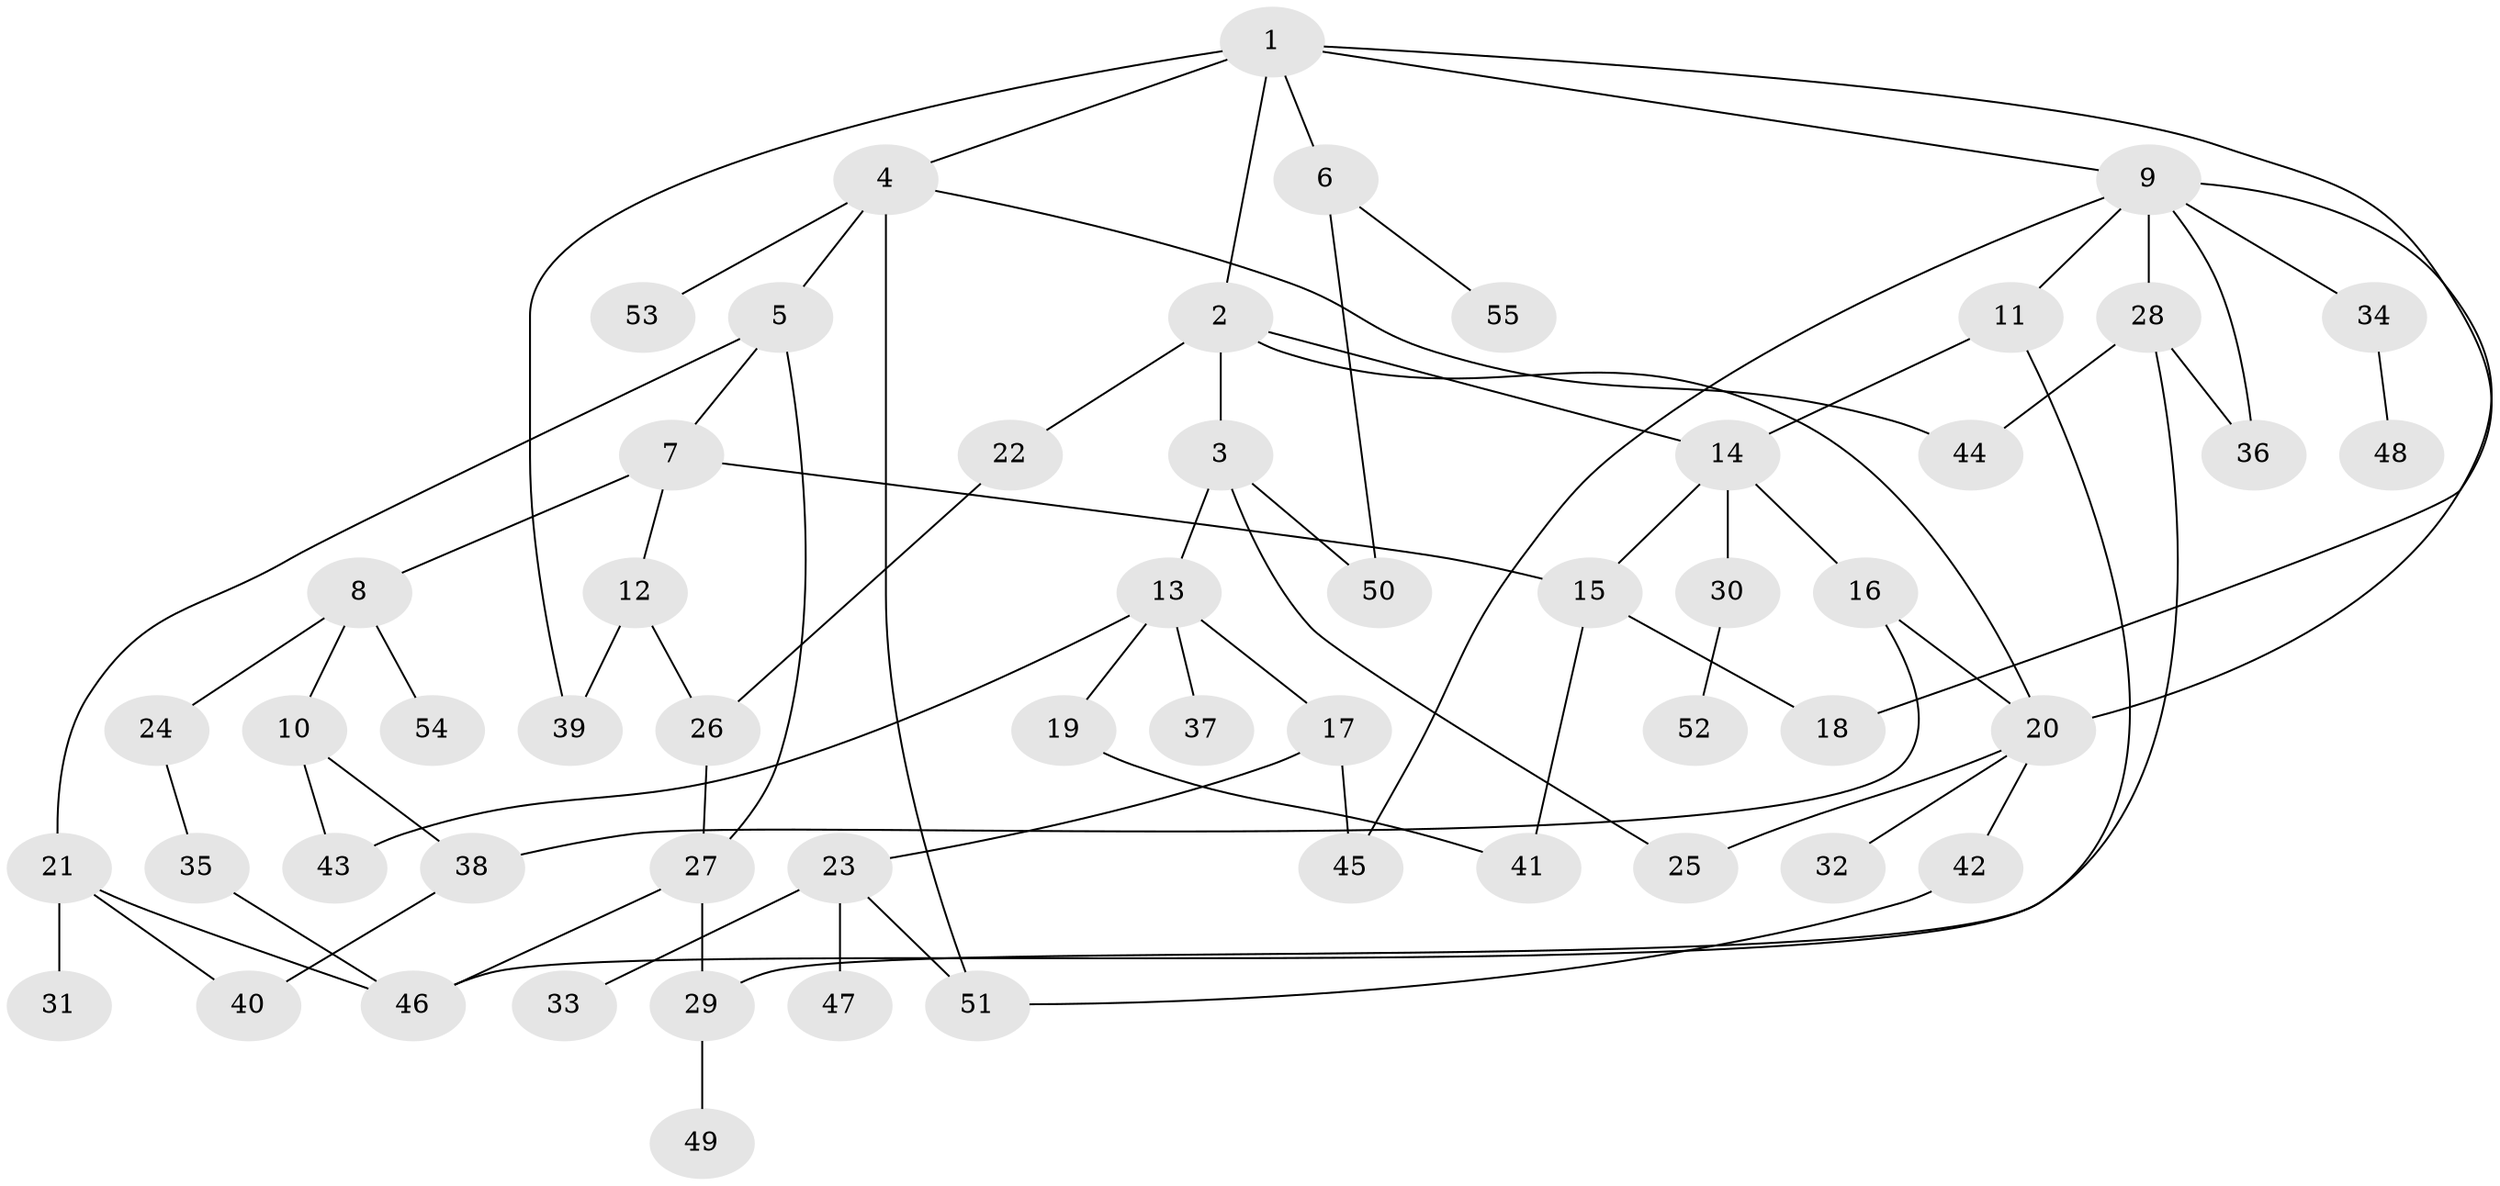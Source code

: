 // coarse degree distribution, {7: 0.045454545454545456, 9: 0.045454545454545456, 2: 0.3181818181818182, 3: 0.13636363636363635, 5: 0.09090909090909091, 1: 0.22727272727272727, 6: 0.045454545454545456, 4: 0.09090909090909091}
// Generated by graph-tools (version 1.1) at 2025/45/03/04/25 21:45:22]
// undirected, 55 vertices, 77 edges
graph export_dot {
graph [start="1"]
  node [color=gray90,style=filled];
  1;
  2;
  3;
  4;
  5;
  6;
  7;
  8;
  9;
  10;
  11;
  12;
  13;
  14;
  15;
  16;
  17;
  18;
  19;
  20;
  21;
  22;
  23;
  24;
  25;
  26;
  27;
  28;
  29;
  30;
  31;
  32;
  33;
  34;
  35;
  36;
  37;
  38;
  39;
  40;
  41;
  42;
  43;
  44;
  45;
  46;
  47;
  48;
  49;
  50;
  51;
  52;
  53;
  54;
  55;
  1 -- 2;
  1 -- 4;
  1 -- 6;
  1 -- 9;
  1 -- 39;
  1 -- 18;
  2 -- 3;
  2 -- 14;
  2 -- 22;
  2 -- 20;
  3 -- 13;
  3 -- 50;
  3 -- 25;
  4 -- 5;
  4 -- 53;
  4 -- 51;
  4 -- 44;
  5 -- 7;
  5 -- 21;
  5 -- 27;
  6 -- 55;
  6 -- 50;
  7 -- 8;
  7 -- 12;
  7 -- 15;
  8 -- 10;
  8 -- 24;
  8 -- 54;
  9 -- 11;
  9 -- 20;
  9 -- 28;
  9 -- 34;
  9 -- 36;
  9 -- 45;
  10 -- 43;
  10 -- 38;
  11 -- 14;
  11 -- 29;
  12 -- 39;
  12 -- 26;
  13 -- 17;
  13 -- 19;
  13 -- 37;
  13 -- 43;
  14 -- 16;
  14 -- 30;
  14 -- 15;
  15 -- 18;
  15 -- 41;
  16 -- 38;
  16 -- 20;
  17 -- 23;
  17 -- 45;
  19 -- 41;
  20 -- 25;
  20 -- 32;
  20 -- 42;
  21 -- 31;
  21 -- 40;
  21 -- 46;
  22 -- 26;
  23 -- 33;
  23 -- 47;
  23 -- 51;
  24 -- 35;
  26 -- 27;
  27 -- 29;
  27 -- 46;
  28 -- 44;
  28 -- 46;
  28 -- 36;
  29 -- 49;
  30 -- 52;
  34 -- 48;
  35 -- 46;
  38 -- 40;
  42 -- 51;
}

